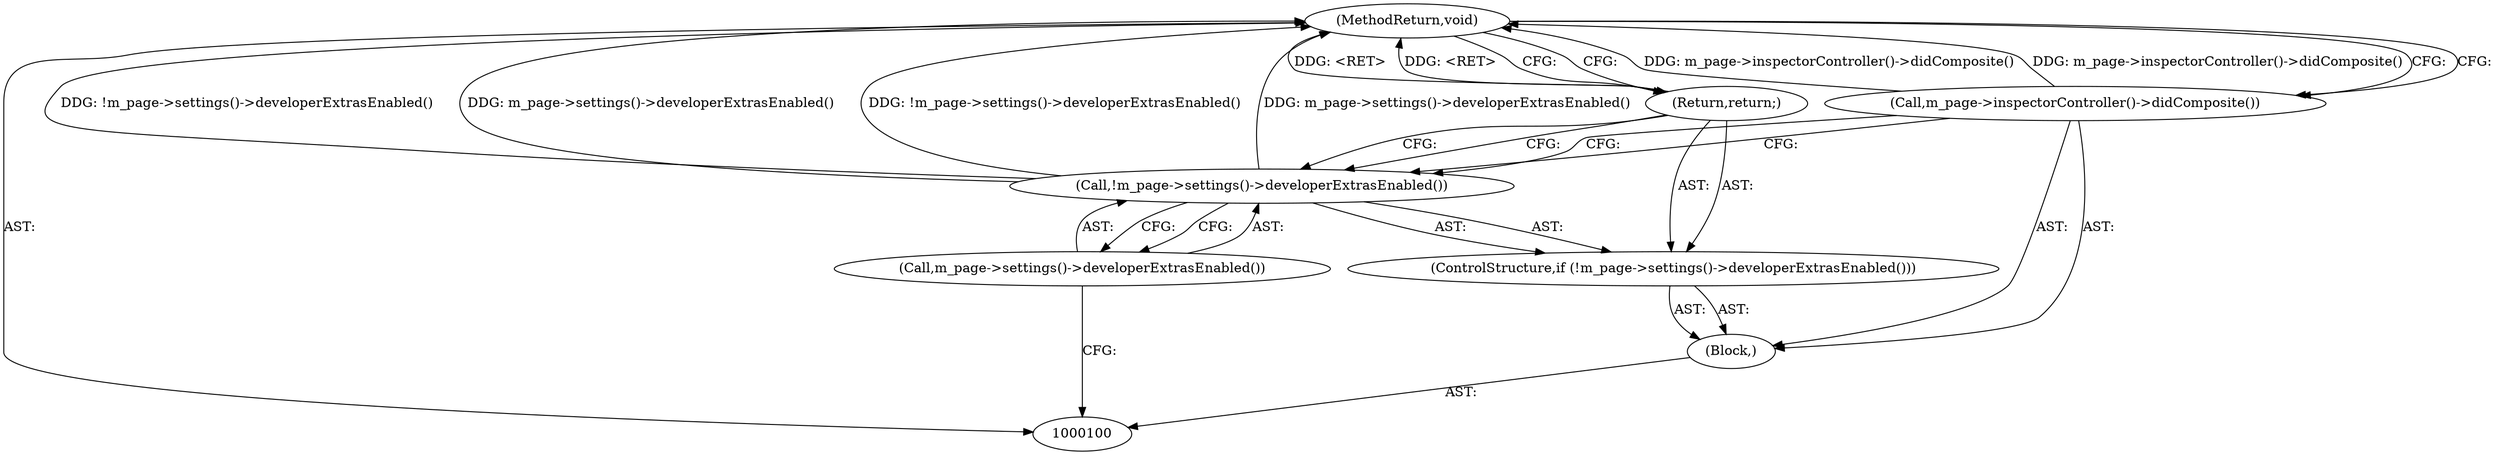 digraph "0_Chrome_aa0e1ed74972a619072341b6409dc5cacd2418aa" {
"1000107" [label="(MethodReturn,void)"];
"1000101" [label="(Block,)"];
"1000104" [label="(Call,m_page->settings()->developerExtrasEnabled())"];
"1000102" [label="(ControlStructure,if (!m_page->settings()->developerExtrasEnabled()))"];
"1000103" [label="(Call,!m_page->settings()->developerExtrasEnabled())"];
"1000105" [label="(Return,return;)"];
"1000106" [label="(Call,m_page->inspectorController()->didComposite())"];
"1000107" -> "1000100"  [label="AST: "];
"1000107" -> "1000105"  [label="CFG: "];
"1000107" -> "1000106"  [label="CFG: "];
"1000105" -> "1000107"  [label="DDG: <RET>"];
"1000103" -> "1000107"  [label="DDG: !m_page->settings()->developerExtrasEnabled()"];
"1000103" -> "1000107"  [label="DDG: m_page->settings()->developerExtrasEnabled()"];
"1000106" -> "1000107"  [label="DDG: m_page->inspectorController()->didComposite()"];
"1000101" -> "1000100"  [label="AST: "];
"1000102" -> "1000101"  [label="AST: "];
"1000106" -> "1000101"  [label="AST: "];
"1000104" -> "1000103"  [label="AST: "];
"1000104" -> "1000100"  [label="CFG: "];
"1000103" -> "1000104"  [label="CFG: "];
"1000102" -> "1000101"  [label="AST: "];
"1000103" -> "1000102"  [label="AST: "];
"1000105" -> "1000102"  [label="AST: "];
"1000103" -> "1000102"  [label="AST: "];
"1000103" -> "1000104"  [label="CFG: "];
"1000104" -> "1000103"  [label="AST: "];
"1000105" -> "1000103"  [label="CFG: "];
"1000106" -> "1000103"  [label="CFG: "];
"1000103" -> "1000107"  [label="DDG: !m_page->settings()->developerExtrasEnabled()"];
"1000103" -> "1000107"  [label="DDG: m_page->settings()->developerExtrasEnabled()"];
"1000105" -> "1000102"  [label="AST: "];
"1000105" -> "1000103"  [label="CFG: "];
"1000107" -> "1000105"  [label="CFG: "];
"1000105" -> "1000107"  [label="DDG: <RET>"];
"1000106" -> "1000101"  [label="AST: "];
"1000106" -> "1000103"  [label="CFG: "];
"1000107" -> "1000106"  [label="CFG: "];
"1000106" -> "1000107"  [label="DDG: m_page->inspectorController()->didComposite()"];
}
